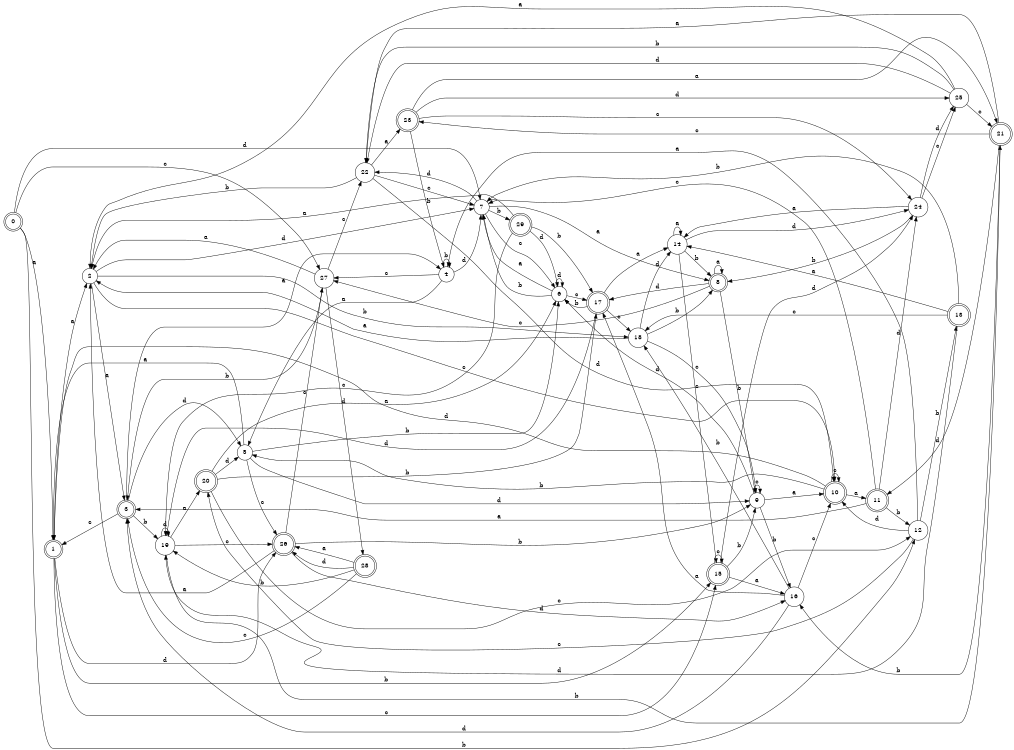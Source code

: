 digraph n24_7 {
__start0 [label="" shape="none"];

rankdir=LR;
size="8,5";

s0 [style="rounded,filled", color="black", fillcolor="white" shape="doublecircle", label="0"];
s1 [style="rounded,filled", color="black", fillcolor="white" shape="doublecircle", label="1"];
s2 [style="filled", color="black", fillcolor="white" shape="circle", label="2"];
s3 [style="rounded,filled", color="black", fillcolor="white" shape="doublecircle", label="3"];
s4 [style="filled", color="black", fillcolor="white" shape="circle", label="4"];
s5 [style="filled", color="black", fillcolor="white" shape="circle", label="5"];
s6 [style="filled", color="black", fillcolor="white" shape="circle", label="6"];
s7 [style="filled", color="black", fillcolor="white" shape="circle", label="7"];
s8 [style="rounded,filled", color="black", fillcolor="white" shape="doublecircle", label="8"];
s9 [style="filled", color="black", fillcolor="white" shape="circle", label="9"];
s10 [style="rounded,filled", color="black", fillcolor="white" shape="doublecircle", label="10"];
s11 [style="rounded,filled", color="black", fillcolor="white" shape="doublecircle", label="11"];
s12 [style="filled", color="black", fillcolor="white" shape="circle", label="12"];
s13 [style="rounded,filled", color="black", fillcolor="white" shape="doublecircle", label="13"];
s14 [style="filled", color="black", fillcolor="white" shape="circle", label="14"];
s15 [style="rounded,filled", color="black", fillcolor="white" shape="doublecircle", label="15"];
s16 [style="filled", color="black", fillcolor="white" shape="circle", label="16"];
s17 [style="rounded,filled", color="black", fillcolor="white" shape="doublecircle", label="17"];
s18 [style="filled", color="black", fillcolor="white" shape="circle", label="18"];
s19 [style="filled", color="black", fillcolor="white" shape="circle", label="19"];
s20 [style="rounded,filled", color="black", fillcolor="white" shape="doublecircle", label="20"];
s21 [style="rounded,filled", color="black", fillcolor="white" shape="doublecircle", label="21"];
s22 [style="filled", color="black", fillcolor="white" shape="circle", label="22"];
s23 [style="rounded,filled", color="black", fillcolor="white" shape="doublecircle", label="23"];
s24 [style="filled", color="black", fillcolor="white" shape="circle", label="24"];
s25 [style="filled", color="black", fillcolor="white" shape="circle", label="25"];
s26 [style="rounded,filled", color="black", fillcolor="white" shape="doublecircle", label="26"];
s27 [style="filled", color="black", fillcolor="white" shape="circle", label="27"];
s28 [style="rounded,filled", color="black", fillcolor="white" shape="doublecircle", label="28"];
s29 [style="rounded,filled", color="black", fillcolor="white" shape="doublecircle", label="29"];
s0 -> s1 [label="a"];
s0 -> s12 [label="b"];
s0 -> s27 [label="c"];
s0 -> s7 [label="d"];
s1 -> s2 [label="a"];
s1 -> s15 [label="b"];
s1 -> s15 [label="c"];
s1 -> s26 [label="d"];
s2 -> s3 [label="a"];
s2 -> s18 [label="b"];
s2 -> s10 [label="c"];
s2 -> s7 [label="d"];
s3 -> s4 [label="a"];
s3 -> s19 [label="b"];
s3 -> s1 [label="c"];
s3 -> s5 [label="d"];
s4 -> s5 [label="a"];
s4 -> s4 [label="b"];
s4 -> s27 [label="c"];
s4 -> s7 [label="d"];
s5 -> s1 [label="a"];
s5 -> s6 [label="b"];
s5 -> s26 [label="c"];
s5 -> s9 [label="d"];
s6 -> s7 [label="a"];
s6 -> s7 [label="b"];
s6 -> s17 [label="c"];
s6 -> s6 [label="d"];
s7 -> s8 [label="a"];
s7 -> s29 [label="b"];
s7 -> s6 [label="c"];
s7 -> s22 [label="d"];
s8 -> s8 [label="a"];
s8 -> s9 [label="b"];
s8 -> s27 [label="c"];
s8 -> s17 [label="d"];
s9 -> s10 [label="a"];
s9 -> s16 [label="b"];
s9 -> s9 [label="c"];
s9 -> s6 [label="d"];
s10 -> s11 [label="a"];
s10 -> s5 [label="b"];
s10 -> s10 [label="c"];
s10 -> s1 [label="d"];
s11 -> s3 [label="a"];
s11 -> s12 [label="b"];
s11 -> s7 [label="c"];
s11 -> s24 [label="d"];
s12 -> s4 [label="a"];
s12 -> s13 [label="b"];
s12 -> s20 [label="c"];
s12 -> s10 [label="d"];
s13 -> s14 [label="a"];
s13 -> s7 [label="b"];
s13 -> s18 [label="c"];
s13 -> s19 [label="d"];
s14 -> s14 [label="a"];
s14 -> s8 [label="b"];
s14 -> s15 [label="c"];
s14 -> s24 [label="d"];
s15 -> s16 [label="a"];
s15 -> s9 [label="b"];
s15 -> s15 [label="c"];
s15 -> s24 [label="d"];
s16 -> s17 [label="a"];
s16 -> s18 [label="b"];
s16 -> s10 [label="c"];
s16 -> s3 [label="d"];
s17 -> s14 [label="a"];
s17 -> s6 [label="b"];
s17 -> s18 [label="c"];
s17 -> s19 [label="d"];
s18 -> s2 [label="a"];
s18 -> s8 [label="b"];
s18 -> s9 [label="c"];
s18 -> s14 [label="d"];
s19 -> s20 [label="a"];
s19 -> s21 [label="b"];
s19 -> s26 [label="c"];
s19 -> s19 [label="d"];
s20 -> s6 [label="a"];
s20 -> s17 [label="b"];
s20 -> s12 [label="c"];
s20 -> s5 [label="d"];
s21 -> s22 [label="a"];
s21 -> s16 [label="b"];
s21 -> s23 [label="c"];
s21 -> s11 [label="d"];
s22 -> s23 [label="a"];
s22 -> s2 [label="b"];
s22 -> s7 [label="c"];
s22 -> s10 [label="d"];
s23 -> s21 [label="a"];
s23 -> s4 [label="b"];
s23 -> s24 [label="c"];
s23 -> s25 [label="d"];
s24 -> s14 [label="a"];
s24 -> s8 [label="b"];
s24 -> s25 [label="c"];
s24 -> s25 [label="d"];
s25 -> s2 [label="a"];
s25 -> s22 [label="b"];
s25 -> s21 [label="c"];
s25 -> s22 [label="d"];
s26 -> s2 [label="a"];
s26 -> s9 [label="b"];
s26 -> s27 [label="c"];
s26 -> s16 [label="d"];
s27 -> s2 [label="a"];
s27 -> s3 [label="b"];
s27 -> s22 [label="c"];
s27 -> s28 [label="d"];
s28 -> s26 [label="a"];
s28 -> s19 [label="b"];
s28 -> s3 [label="c"];
s28 -> s26 [label="d"];
s29 -> s2 [label="a"];
s29 -> s17 [label="b"];
s29 -> s19 [label="c"];
s29 -> s6 [label="d"];

}